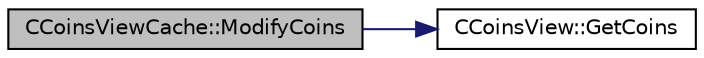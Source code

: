 digraph "CCoinsViewCache::ModifyCoins"
{
  edge [fontname="Helvetica",fontsize="10",labelfontname="Helvetica",labelfontsize="10"];
  node [fontname="Helvetica",fontsize="10",shape=record];
  rankdir="LR";
  Node158 [label="CCoinsViewCache::ModifyCoins",height=0.2,width=0.4,color="black", fillcolor="grey75", style="filled", fontcolor="black"];
  Node158 -> Node159 [color="midnightblue",fontsize="10",style="solid",fontname="Helvetica"];
  Node159 [label="CCoinsView::GetCoins",height=0.2,width=0.4,color="black", fillcolor="white", style="filled",URL="$class_c_coins_view.html#a67d865358127bef1f0011a23d5158a9f",tooltip="Retrieve the CCoins (unspent transaction outputs) for a given txid. "];
}
